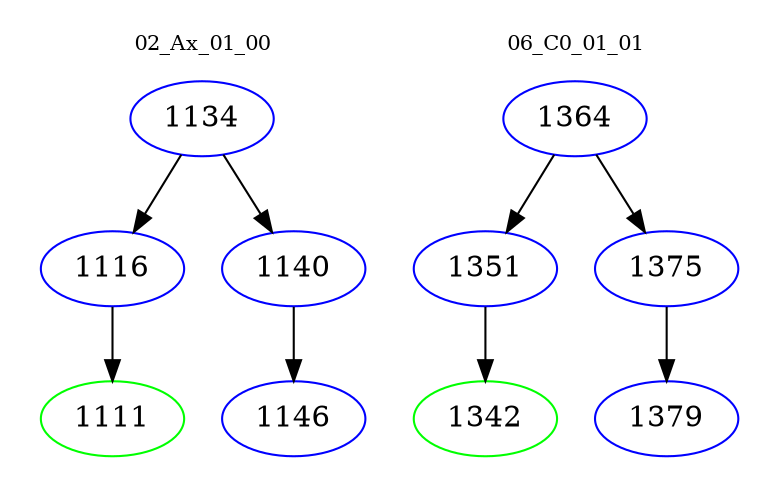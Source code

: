 digraph{
subgraph cluster_0 {
color = white
label = "02_Ax_01_00";
fontsize=10;
T0_1134 [label="1134", color="blue"]
T0_1134 -> T0_1116 [color="black"]
T0_1116 [label="1116", color="blue"]
T0_1116 -> T0_1111 [color="black"]
T0_1111 [label="1111", color="green"]
T0_1134 -> T0_1140 [color="black"]
T0_1140 [label="1140", color="blue"]
T0_1140 -> T0_1146 [color="black"]
T0_1146 [label="1146", color="blue"]
}
subgraph cluster_1 {
color = white
label = "06_C0_01_01";
fontsize=10;
T1_1364 [label="1364", color="blue"]
T1_1364 -> T1_1351 [color="black"]
T1_1351 [label="1351", color="blue"]
T1_1351 -> T1_1342 [color="black"]
T1_1342 [label="1342", color="green"]
T1_1364 -> T1_1375 [color="black"]
T1_1375 [label="1375", color="blue"]
T1_1375 -> T1_1379 [color="black"]
T1_1379 [label="1379", color="blue"]
}
}

